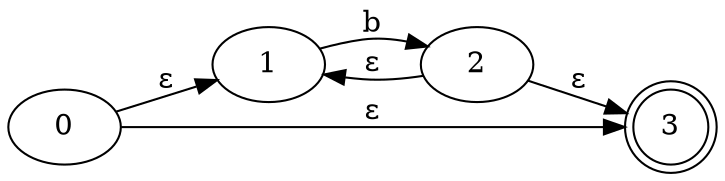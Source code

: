 digraph Automata {
	rankdir=LR
	0 [label=0]
	0 -> 1 [label="ε"]
	0 -> 3 [label="ε"]
	1 [label=1]
	1 -> 2 [label=b]
	2 [label=2]
	2 -> 1 [label="ε"]
	2 -> 3 [label="ε"]
	3 [label=3 shape=doublecircle]
}
